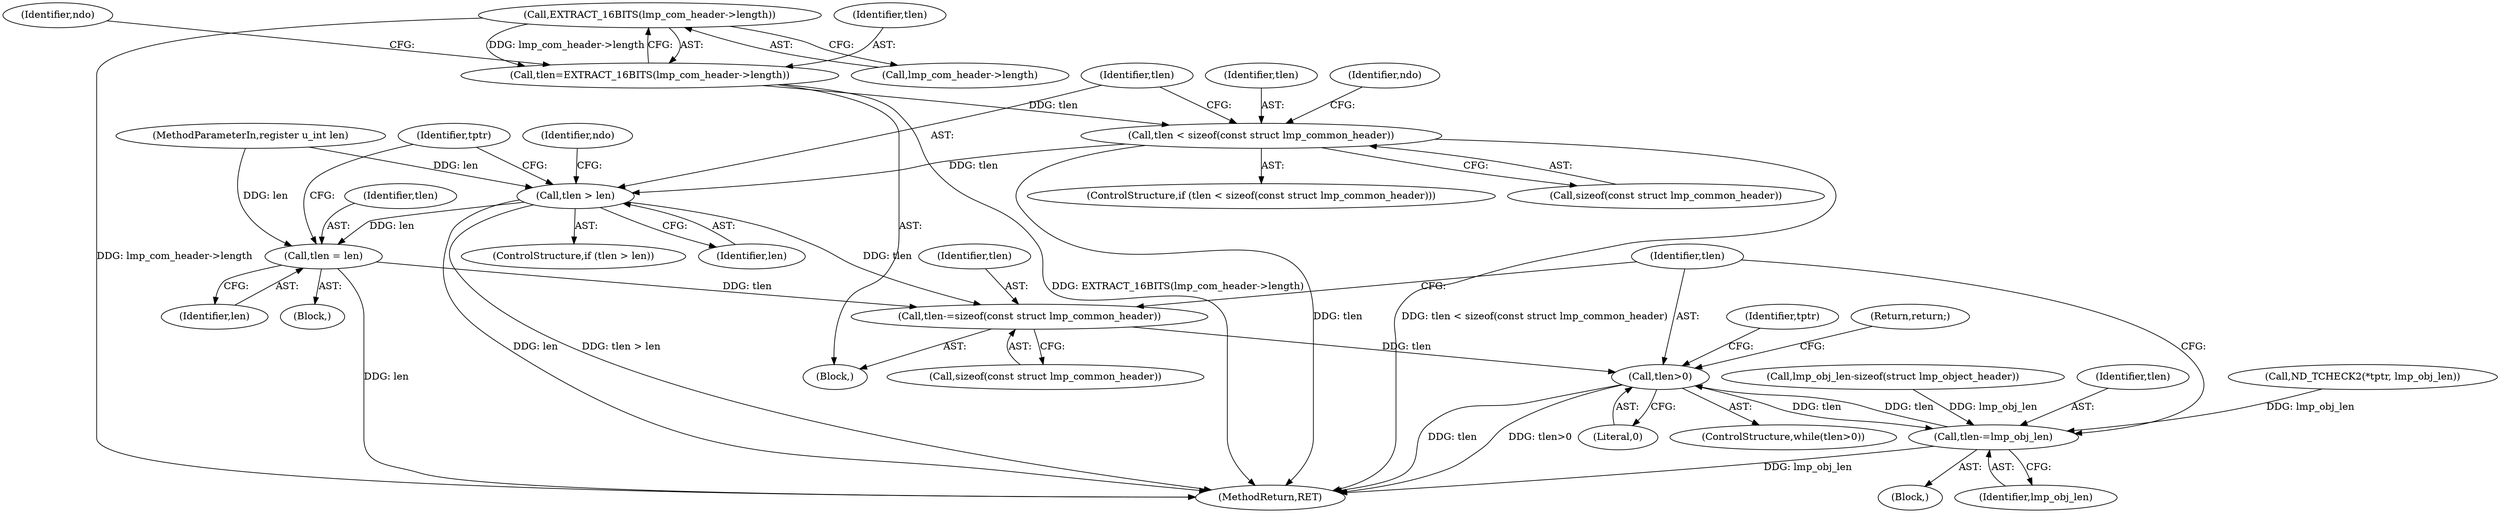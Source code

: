 digraph "0_tcpdump_d97e94223720684c6aa740ff219e0d19426c2220@pointer" {
"1000190" [label="(Call,EXTRACT_16BITS(lmp_com_header->length))"];
"1000188" [label="(Call,tlen=EXTRACT_16BITS(lmp_com_header->length))"];
"1000222" [label="(Call,tlen < sizeof(const struct lmp_common_header))"];
"1000233" [label="(Call,tlen > len)"];
"1000241" [label="(Call,tlen = len)"];
"1000248" [label="(Call,tlen-=sizeof(const struct lmp_common_header))"];
"1000253" [label="(Call,tlen>0)"];
"1001904" [label="(Call,tlen-=lmp_obj_len)"];
"1000242" [label="(Identifier,tlen)"];
"1000188" [label="(Call,tlen=EXTRACT_16BITS(lmp_com_header->length))"];
"1000250" [label="(Call,sizeof(const struct lmp_common_header))"];
"1001907" [label="(Return,return;)"];
"1000196" [label="(Identifier,ndo)"];
"1000224" [label="(Call,sizeof(const struct lmp_common_header))"];
"1000243" [label="(Identifier,len)"];
"1001897" [label="(Call,lmp_obj_len-sizeof(struct lmp_object_header))"];
"1000221" [label="(ControlStructure,if (tlen < sizeof(const struct lmp_common_header)))"];
"1000191" [label="(Call,lmp_com_header->length)"];
"1000232" [label="(ControlStructure,if (tlen > len))"];
"1000223" [label="(Identifier,tlen)"];
"1000252" [label="(ControlStructure,while(tlen>0))"];
"1000256" [label="(Block,)"];
"1000222" [label="(Call,tlen < sizeof(const struct lmp_common_header))"];
"1000249" [label="(Identifier,tlen)"];
"1000248" [label="(Call,tlen-=sizeof(const struct lmp_common_header))"];
"1000189" [label="(Identifier,tlen)"];
"1000113" [label="(MethodParameterIn,register u_int len)"];
"1000190" [label="(Call,EXTRACT_16BITS(lmp_com_header->length))"];
"1000353" [label="(Call,ND_TCHECK2(*tptr, lmp_obj_len))"];
"1001906" [label="(Identifier,lmp_obj_len)"];
"1001913" [label="(MethodReturn,RET)"];
"1000245" [label="(Identifier,tptr)"];
"1000229" [label="(Identifier,ndo)"];
"1000255" [label="(Literal,0)"];
"1000235" [label="(Identifier,len)"];
"1000233" [label="(Call,tlen > len)"];
"1000241" [label="(Call,tlen = len)"];
"1001905" [label="(Identifier,tlen)"];
"1000253" [label="(Call,tlen>0)"];
"1000114" [label="(Block,)"];
"1000234" [label="(Identifier,tlen)"];
"1000259" [label="(Identifier,tptr)"];
"1001904" [label="(Call,tlen-=lmp_obj_len)"];
"1000236" [label="(Block,)"];
"1000239" [label="(Identifier,ndo)"];
"1000254" [label="(Identifier,tlen)"];
"1000190" -> "1000188"  [label="AST: "];
"1000190" -> "1000191"  [label="CFG: "];
"1000191" -> "1000190"  [label="AST: "];
"1000188" -> "1000190"  [label="CFG: "];
"1000190" -> "1001913"  [label="DDG: lmp_com_header->length"];
"1000190" -> "1000188"  [label="DDG: lmp_com_header->length"];
"1000188" -> "1000114"  [label="AST: "];
"1000189" -> "1000188"  [label="AST: "];
"1000196" -> "1000188"  [label="CFG: "];
"1000188" -> "1001913"  [label="DDG: EXTRACT_16BITS(lmp_com_header->length)"];
"1000188" -> "1000222"  [label="DDG: tlen"];
"1000222" -> "1000221"  [label="AST: "];
"1000222" -> "1000224"  [label="CFG: "];
"1000223" -> "1000222"  [label="AST: "];
"1000224" -> "1000222"  [label="AST: "];
"1000229" -> "1000222"  [label="CFG: "];
"1000234" -> "1000222"  [label="CFG: "];
"1000222" -> "1001913"  [label="DDG: tlen"];
"1000222" -> "1001913"  [label="DDG: tlen < sizeof(const struct lmp_common_header)"];
"1000222" -> "1000233"  [label="DDG: tlen"];
"1000233" -> "1000232"  [label="AST: "];
"1000233" -> "1000235"  [label="CFG: "];
"1000234" -> "1000233"  [label="AST: "];
"1000235" -> "1000233"  [label="AST: "];
"1000239" -> "1000233"  [label="CFG: "];
"1000245" -> "1000233"  [label="CFG: "];
"1000233" -> "1001913"  [label="DDG: tlen > len"];
"1000233" -> "1001913"  [label="DDG: len"];
"1000113" -> "1000233"  [label="DDG: len"];
"1000233" -> "1000241"  [label="DDG: len"];
"1000233" -> "1000248"  [label="DDG: tlen"];
"1000241" -> "1000236"  [label="AST: "];
"1000241" -> "1000243"  [label="CFG: "];
"1000242" -> "1000241"  [label="AST: "];
"1000243" -> "1000241"  [label="AST: "];
"1000245" -> "1000241"  [label="CFG: "];
"1000241" -> "1001913"  [label="DDG: len"];
"1000113" -> "1000241"  [label="DDG: len"];
"1000241" -> "1000248"  [label="DDG: tlen"];
"1000248" -> "1000114"  [label="AST: "];
"1000248" -> "1000250"  [label="CFG: "];
"1000249" -> "1000248"  [label="AST: "];
"1000250" -> "1000248"  [label="AST: "];
"1000254" -> "1000248"  [label="CFG: "];
"1000248" -> "1000253"  [label="DDG: tlen"];
"1000253" -> "1000252"  [label="AST: "];
"1000253" -> "1000255"  [label="CFG: "];
"1000254" -> "1000253"  [label="AST: "];
"1000255" -> "1000253"  [label="AST: "];
"1000259" -> "1000253"  [label="CFG: "];
"1001907" -> "1000253"  [label="CFG: "];
"1000253" -> "1001913"  [label="DDG: tlen>0"];
"1000253" -> "1001913"  [label="DDG: tlen"];
"1001904" -> "1000253"  [label="DDG: tlen"];
"1000253" -> "1001904"  [label="DDG: tlen"];
"1001904" -> "1000256"  [label="AST: "];
"1001904" -> "1001906"  [label="CFG: "];
"1001905" -> "1001904"  [label="AST: "];
"1001906" -> "1001904"  [label="AST: "];
"1000254" -> "1001904"  [label="CFG: "];
"1001904" -> "1001913"  [label="DDG: lmp_obj_len"];
"1000353" -> "1001904"  [label="DDG: lmp_obj_len"];
"1001897" -> "1001904"  [label="DDG: lmp_obj_len"];
}
